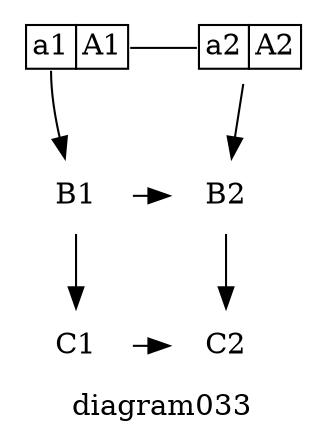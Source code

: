 digraph G {
    graph [
        label="diagram033",
        rankdir=TB
    ];
    node [
        shape=plaintext
    ]
    A1 [label=<<TABLE BORDER="0" CELLBORDER="1" CELLSPACING="0"><TR>
        <TD PORT="f0">a1</TD><TD PORT="f1">A1</TD>
        </TR></TABLE>>];
    A2 [label=<<TABLE BORDER="0" CELLBORDER="1" CELLSPACING="0"><TR>
        <TD PORT="f0">a2</TD><TD PORT="f1">A2</TD>
        </TR></TABLE>>];
    A1:f0 -> B1;
    B1 -> C1;
    A2 -> B2;
    B2 -> C2;
    A1:f1 -> A2:f0 [arrowhead=none];
    B1 -> B2;
    C1 -> C2;
    {rankdir=LR; rank=same; A1, A2;}
    {rankdir=LR; rank=same; B1, B2;}
    {rankdir=LR; rank=same; C1, C2;}
}